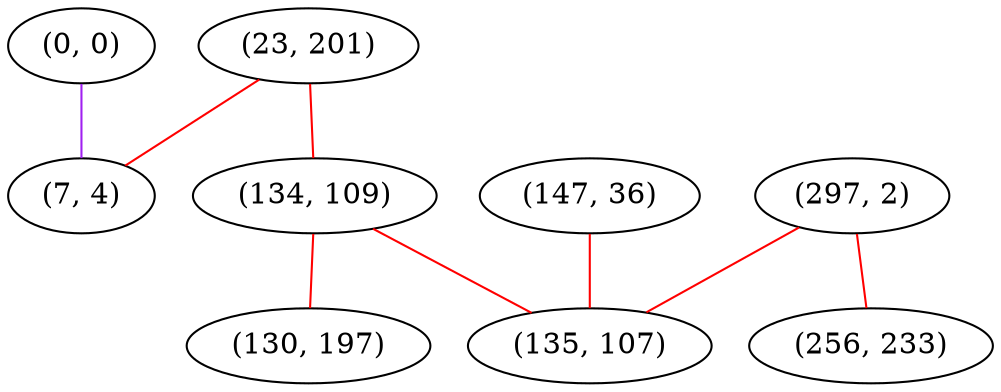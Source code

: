 graph "" {
"(0, 0)";
"(297, 2)";
"(147, 36)";
"(23, 201)";
"(7, 4)";
"(134, 109)";
"(256, 233)";
"(135, 107)";
"(130, 197)";
"(0, 0)" -- "(7, 4)"  [color=purple, key=0, weight=4];
"(297, 2)" -- "(256, 233)"  [color=red, key=0, weight=1];
"(297, 2)" -- "(135, 107)"  [color=red, key=0, weight=1];
"(147, 36)" -- "(135, 107)"  [color=red, key=0, weight=1];
"(23, 201)" -- "(7, 4)"  [color=red, key=0, weight=1];
"(23, 201)" -- "(134, 109)"  [color=red, key=0, weight=1];
"(134, 109)" -- "(135, 107)"  [color=red, key=0, weight=1];
"(134, 109)" -- "(130, 197)"  [color=red, key=0, weight=1];
}
